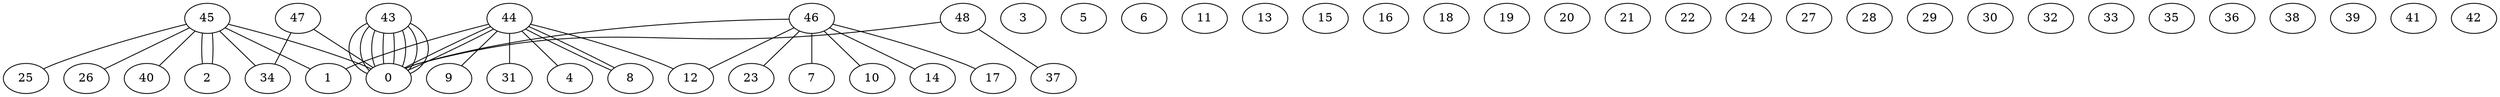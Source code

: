 graph G {
0;
1;
2;
3;
4;
5;
6;
7;
8;
9;
10;
11;
12;
13;
14;
15;
16;
17;
18;
19;
20;
21;
22;
23;
24;
25;
26;
27;
28;
29;
30;
31;
32;
33;
34;
35;
36;
37;
38;
39;
40;
41;
42;
43;
44;
45;
46;
47;
48;
48--37 ;
48--0 ;
47--34 ;
47--0 ;
46--10 ;
46--17 ;
46--7 ;
46--12 ;
46--23 ;
46--14 ;
46--0 ;
45--2 ;
45--26 ;
45--40 ;
45--2 ;
45--25 ;
45--34 ;
45--1 ;
45--0 ;
44--8 ;
44--4 ;
44--12 ;
44--9 ;
44--8 ;
44--0 ;
44--1 ;
44--31 ;
44--0 ;
43--0 ;
43--0 ;
43--0 ;
43--0 ;
43--0 ;
43--0 ;
43--0 ;
43--0 ;
}
